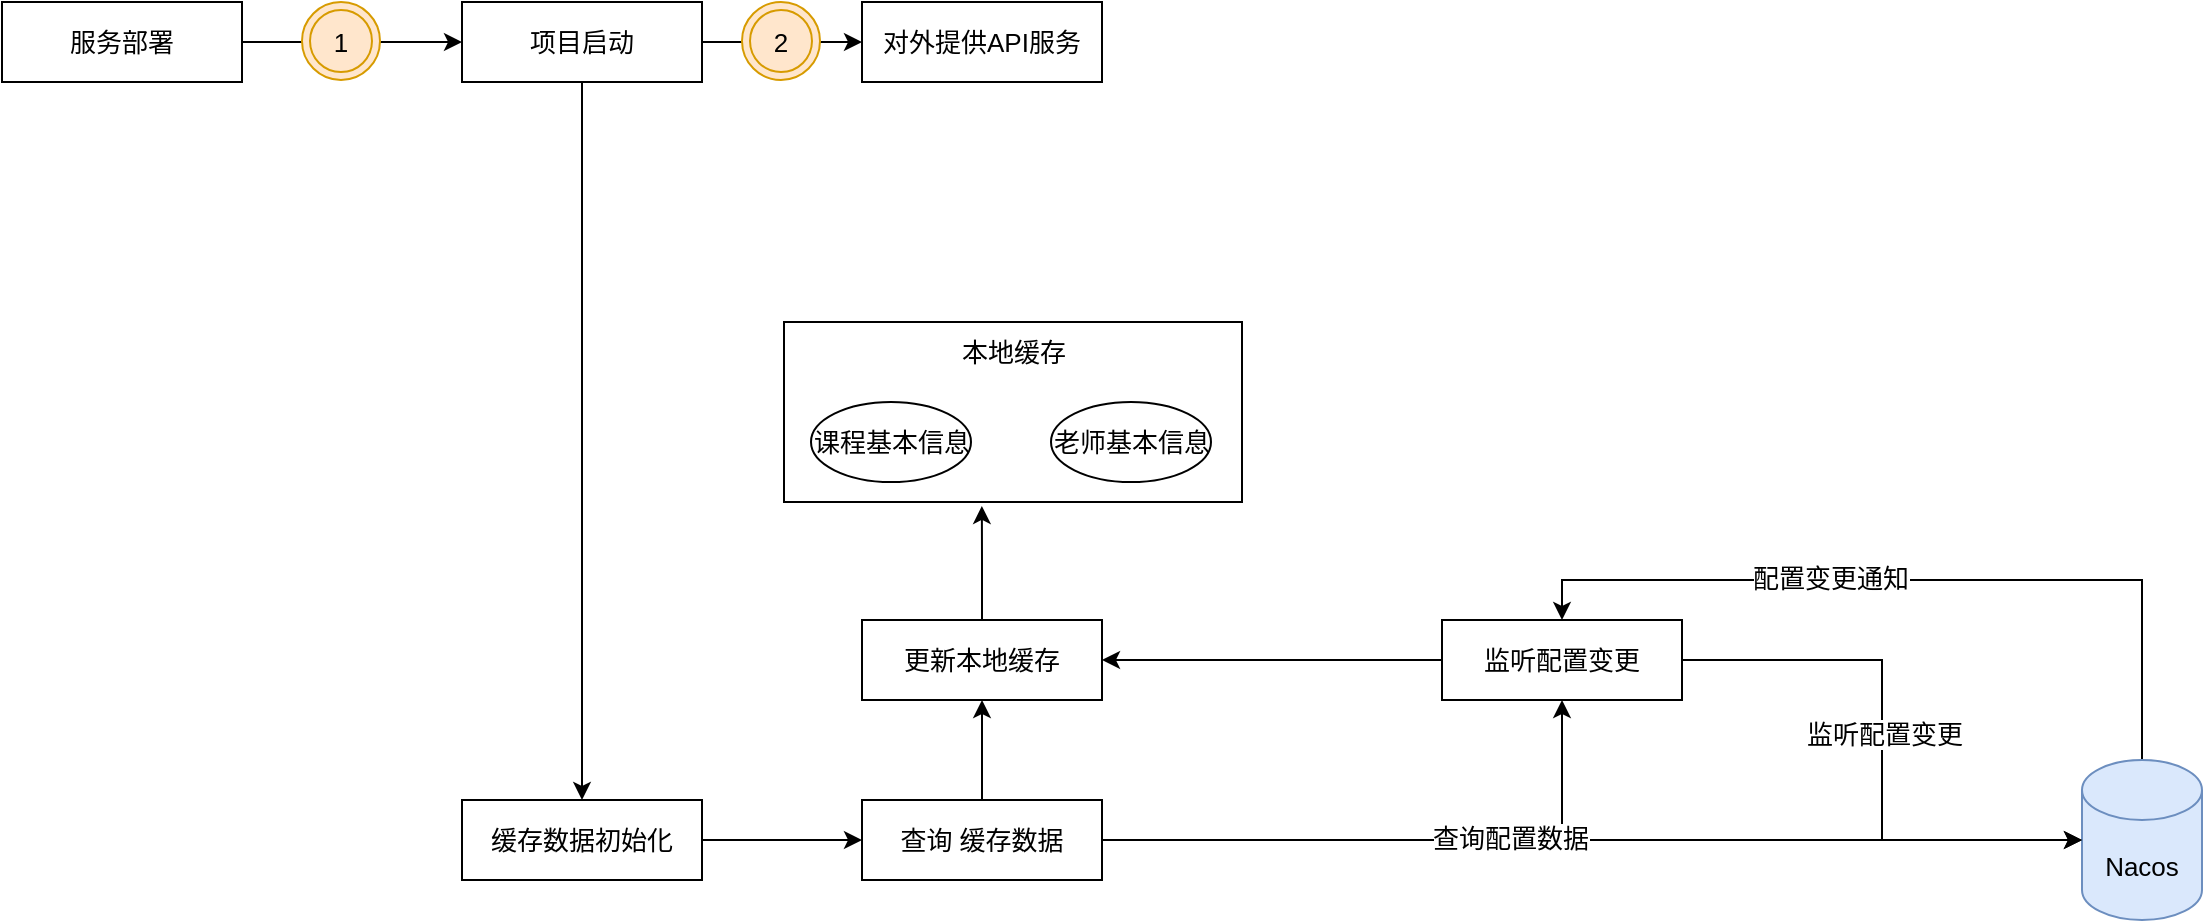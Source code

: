 <mxfile version="24.6.3" type="github">
  <diagram name="第 1 页" id="hD5VJrIIW-oPZ-sE8mMR">
    <mxGraphModel dx="1381" dy="732" grid="1" gridSize="10" guides="1" tooltips="1" connect="1" arrows="1" fold="1" page="1" pageScale="1" pageWidth="1600" pageHeight="1200" math="0" shadow="0">
      <root>
        <mxCell id="0" />
        <mxCell id="1" parent="0" />
        <mxCell id="Bd_30c_2kfmLjfsX3W71-36" value="" style="rounded=0;whiteSpace=wrap;html=1;fontSize=13;" vertex="1" parent="1">
          <mxGeometry x="721" y="650" width="229" height="90" as="geometry" />
        </mxCell>
        <mxCell id="Bd_30c_2kfmLjfsX3W71-28" style="edgeStyle=orthogonalEdgeStyle;rounded=0;orthogonalLoop=1;jettySize=auto;html=1;exitX=1;exitY=0.5;exitDx=0;exitDy=0;fontSize=13;" edge="1" parent="1" source="Bd_30c_2kfmLjfsX3W71-1" target="Bd_30c_2kfmLjfsX3W71-6">
          <mxGeometry relative="1" as="geometry" />
        </mxCell>
        <mxCell id="Bd_30c_2kfmLjfsX3W71-1" value="服务部署" style="rounded=0;whiteSpace=wrap;html=1;fontSize=13;" vertex="1" parent="1">
          <mxGeometry x="330" y="490" width="120" height="40" as="geometry" />
        </mxCell>
        <mxCell id="Bd_30c_2kfmLjfsX3W71-29" style="edgeStyle=orthogonalEdgeStyle;rounded=0;orthogonalLoop=1;jettySize=auto;html=1;exitX=0.5;exitY=1;exitDx=0;exitDy=0;fontSize=13;" edge="1" parent="1" source="Bd_30c_2kfmLjfsX3W71-6" target="Bd_30c_2kfmLjfsX3W71-7">
          <mxGeometry relative="1" as="geometry" />
        </mxCell>
        <mxCell id="Bd_30c_2kfmLjfsX3W71-46" style="edgeStyle=orthogonalEdgeStyle;rounded=0;orthogonalLoop=1;jettySize=auto;html=1;exitX=1;exitY=0.5;exitDx=0;exitDy=0;entryX=0;entryY=0.5;entryDx=0;entryDy=0;fontSize=13;" edge="1" parent="1" source="Bd_30c_2kfmLjfsX3W71-6" target="Bd_30c_2kfmLjfsX3W71-31">
          <mxGeometry relative="1" as="geometry" />
        </mxCell>
        <mxCell id="Bd_30c_2kfmLjfsX3W71-6" value="项目启动" style="rounded=0;whiteSpace=wrap;html=1;fontSize=13;" vertex="1" parent="1">
          <mxGeometry x="560" y="490" width="120" height="40" as="geometry" />
        </mxCell>
        <mxCell id="Bd_30c_2kfmLjfsX3W71-13" style="rounded=0;orthogonalLoop=1;jettySize=auto;html=1;exitX=1;exitY=0.5;exitDx=0;exitDy=0;entryX=0;entryY=0.5;entryDx=0;entryDy=0;fontSize=13;" edge="1" parent="1" source="Bd_30c_2kfmLjfsX3W71-7" target="Bd_30c_2kfmLjfsX3W71-8">
          <mxGeometry relative="1" as="geometry" />
        </mxCell>
        <mxCell id="Bd_30c_2kfmLjfsX3W71-7" value="缓存数据初始化" style="rounded=0;whiteSpace=wrap;html=1;fontSize=13;" vertex="1" parent="1">
          <mxGeometry x="560" y="889" width="120" height="40" as="geometry" />
        </mxCell>
        <mxCell id="Bd_30c_2kfmLjfsX3W71-54" style="edgeStyle=orthogonalEdgeStyle;rounded=0;orthogonalLoop=1;jettySize=auto;html=1;exitX=0.5;exitY=0;exitDx=0;exitDy=0;fontSize=13;" edge="1" parent="1" source="Bd_30c_2kfmLjfsX3W71-8" target="Bd_30c_2kfmLjfsX3W71-17">
          <mxGeometry relative="1" as="geometry" />
        </mxCell>
        <mxCell id="Bd_30c_2kfmLjfsX3W71-56" style="edgeStyle=orthogonalEdgeStyle;rounded=0;orthogonalLoop=1;jettySize=auto;html=1;exitX=1;exitY=0.5;exitDx=0;exitDy=0;entryX=0.5;entryY=1;entryDx=0;entryDy=0;fontSize=13;" edge="1" parent="1" source="Bd_30c_2kfmLjfsX3W71-8" target="Bd_30c_2kfmLjfsX3W71-38">
          <mxGeometry relative="1" as="geometry" />
        </mxCell>
        <mxCell id="Bd_30c_2kfmLjfsX3W71-8" value="查询 缓存数据" style="rounded=0;whiteSpace=wrap;html=1;fontSize=13;" vertex="1" parent="1">
          <mxGeometry x="760" y="889" width="120" height="40" as="geometry" />
        </mxCell>
        <mxCell id="Bd_30c_2kfmLjfsX3W71-59" style="edgeStyle=orthogonalEdgeStyle;rounded=0;orthogonalLoop=1;jettySize=auto;html=1;exitX=0.5;exitY=0;exitDx=0;exitDy=0;exitPerimeter=0;entryX=0.5;entryY=0;entryDx=0;entryDy=0;" edge="1" parent="1" source="Bd_30c_2kfmLjfsX3W71-11" target="Bd_30c_2kfmLjfsX3W71-38">
          <mxGeometry relative="1" as="geometry" />
        </mxCell>
        <mxCell id="Bd_30c_2kfmLjfsX3W71-60" value="配置变更通知" style="edgeLabel;html=1;align=center;verticalAlign=middle;resizable=0;points=[];fontSize=13;" vertex="1" connectable="0" parent="Bd_30c_2kfmLjfsX3W71-59">
          <mxGeometry x="0.23" y="-1" relative="1" as="geometry">
            <mxPoint as="offset" />
          </mxGeometry>
        </mxCell>
        <mxCell id="Bd_30c_2kfmLjfsX3W71-11" value="Nacos" style="shape=cylinder3;whiteSpace=wrap;html=1;boundedLbl=1;backgroundOutline=1;size=15;fillColor=#dae8fc;strokeColor=#6c8ebf;fontSize=13;" vertex="1" parent="1">
          <mxGeometry x="1370" y="869" width="60" height="80" as="geometry" />
        </mxCell>
        <mxCell id="Bd_30c_2kfmLjfsX3W71-17" value="更新本地缓存" style="rounded=0;whiteSpace=wrap;html=1;fontSize=13;" vertex="1" parent="1">
          <mxGeometry x="760" y="799" width="120" height="40" as="geometry" />
        </mxCell>
        <mxCell id="Bd_30c_2kfmLjfsX3W71-25" style="edgeStyle=orthogonalEdgeStyle;rounded=0;orthogonalLoop=1;jettySize=auto;html=1;exitX=1;exitY=0.5;exitDx=0;exitDy=0;entryX=0;entryY=0.5;entryDx=0;entryDy=0;entryPerimeter=0;fontSize=13;" edge="1" parent="1" source="Bd_30c_2kfmLjfsX3W71-8" target="Bd_30c_2kfmLjfsX3W71-11">
          <mxGeometry relative="1" as="geometry" />
        </mxCell>
        <mxCell id="Bd_30c_2kfmLjfsX3W71-40" value="&lt;font style=&quot;font-size: 13px;&quot;&gt;查询配置数据&lt;/font&gt;" style="edgeLabel;html=1;align=center;verticalAlign=middle;resizable=0;points=[];fontSize=13;" vertex="1" connectable="0" parent="Bd_30c_2kfmLjfsX3W71-25">
          <mxGeometry x="-0.168" y="1" relative="1" as="geometry">
            <mxPoint as="offset" />
          </mxGeometry>
        </mxCell>
        <mxCell id="Bd_30c_2kfmLjfsX3W71-26" value="课程基本信息" style="ellipse;whiteSpace=wrap;html=1;fontSize=13;" vertex="1" parent="1">
          <mxGeometry x="734.5" y="690" width="80" height="40" as="geometry" />
        </mxCell>
        <mxCell id="Bd_30c_2kfmLjfsX3W71-31" value="对外提供API服务" style="rounded=0;whiteSpace=wrap;html=1;fontSize=13;" vertex="1" parent="1">
          <mxGeometry x="760" y="490" width="120" height="40" as="geometry" />
        </mxCell>
        <mxCell id="Bd_30c_2kfmLjfsX3W71-34" value="老师基本信息" style="ellipse;whiteSpace=wrap;html=1;fontSize=13;" vertex="1" parent="1">
          <mxGeometry x="854.5" y="690" width="80" height="40" as="geometry" />
        </mxCell>
        <mxCell id="Bd_30c_2kfmLjfsX3W71-61" style="edgeStyle=orthogonalEdgeStyle;rounded=0;orthogonalLoop=1;jettySize=auto;html=1;exitX=0;exitY=0.5;exitDx=0;exitDy=0;entryX=1;entryY=0.5;entryDx=0;entryDy=0;" edge="1" parent="1" source="Bd_30c_2kfmLjfsX3W71-38" target="Bd_30c_2kfmLjfsX3W71-17">
          <mxGeometry relative="1" as="geometry" />
        </mxCell>
        <mxCell id="Bd_30c_2kfmLjfsX3W71-38" value="监听配置变更" style="rounded=0;whiteSpace=wrap;html=1;fontSize=13;" vertex="1" parent="1">
          <mxGeometry x="1050" y="799" width="120" height="40" as="geometry" />
        </mxCell>
        <mxCell id="Bd_30c_2kfmLjfsX3W71-48" value="1" style="ellipse;shape=doubleEllipse;whiteSpace=wrap;html=1;aspect=fixed;fillColor=#ffe6cc;strokeColor=#d79b00;fontSize=13;" vertex="1" parent="1">
          <mxGeometry x="480" y="490" width="39" height="39" as="geometry" />
        </mxCell>
        <mxCell id="Bd_30c_2kfmLjfsX3W71-49" value="2" style="ellipse;shape=doubleEllipse;whiteSpace=wrap;html=1;aspect=fixed;fillColor=#ffe6cc;strokeColor=#d79b00;fontSize=13;" vertex="1" parent="1">
          <mxGeometry x="700" y="490" width="39" height="39" as="geometry" />
        </mxCell>
        <mxCell id="Bd_30c_2kfmLjfsX3W71-52" value="本地缓存" style="text;html=1;align=center;verticalAlign=middle;whiteSpace=wrap;rounded=0;fontSize=13;" vertex="1" parent="1">
          <mxGeometry x="805.5" y="650" width="60" height="30" as="geometry" />
        </mxCell>
        <mxCell id="Bd_30c_2kfmLjfsX3W71-55" style="edgeStyle=orthogonalEdgeStyle;rounded=0;orthogonalLoop=1;jettySize=auto;html=1;exitX=0.5;exitY=0;exitDx=0;exitDy=0;entryX=0.432;entryY=1.022;entryDx=0;entryDy=0;entryPerimeter=0;fontSize=13;" edge="1" parent="1" source="Bd_30c_2kfmLjfsX3W71-17" target="Bd_30c_2kfmLjfsX3W71-36">
          <mxGeometry relative="1" as="geometry" />
        </mxCell>
        <mxCell id="Bd_30c_2kfmLjfsX3W71-57" style="edgeStyle=orthogonalEdgeStyle;rounded=0;orthogonalLoop=1;jettySize=auto;html=1;exitX=1;exitY=0.5;exitDx=0;exitDy=0;entryX=0;entryY=0.5;entryDx=0;entryDy=0;entryPerimeter=0;fontSize=13;" edge="1" parent="1" source="Bd_30c_2kfmLjfsX3W71-38" target="Bd_30c_2kfmLjfsX3W71-11">
          <mxGeometry relative="1" as="geometry" />
        </mxCell>
        <mxCell id="Bd_30c_2kfmLjfsX3W71-58" value="&lt;font style=&quot;font-size: 13px;&quot;&gt;监听配置变更&lt;/font&gt;" style="edgeLabel;html=1;align=center;verticalAlign=middle;resizable=0;points=[];fontSize=13;" vertex="1" connectable="0" parent="Bd_30c_2kfmLjfsX3W71-57">
          <mxGeometry x="-0.055" y="1" relative="1" as="geometry">
            <mxPoint as="offset" />
          </mxGeometry>
        </mxCell>
      </root>
    </mxGraphModel>
  </diagram>
</mxfile>
